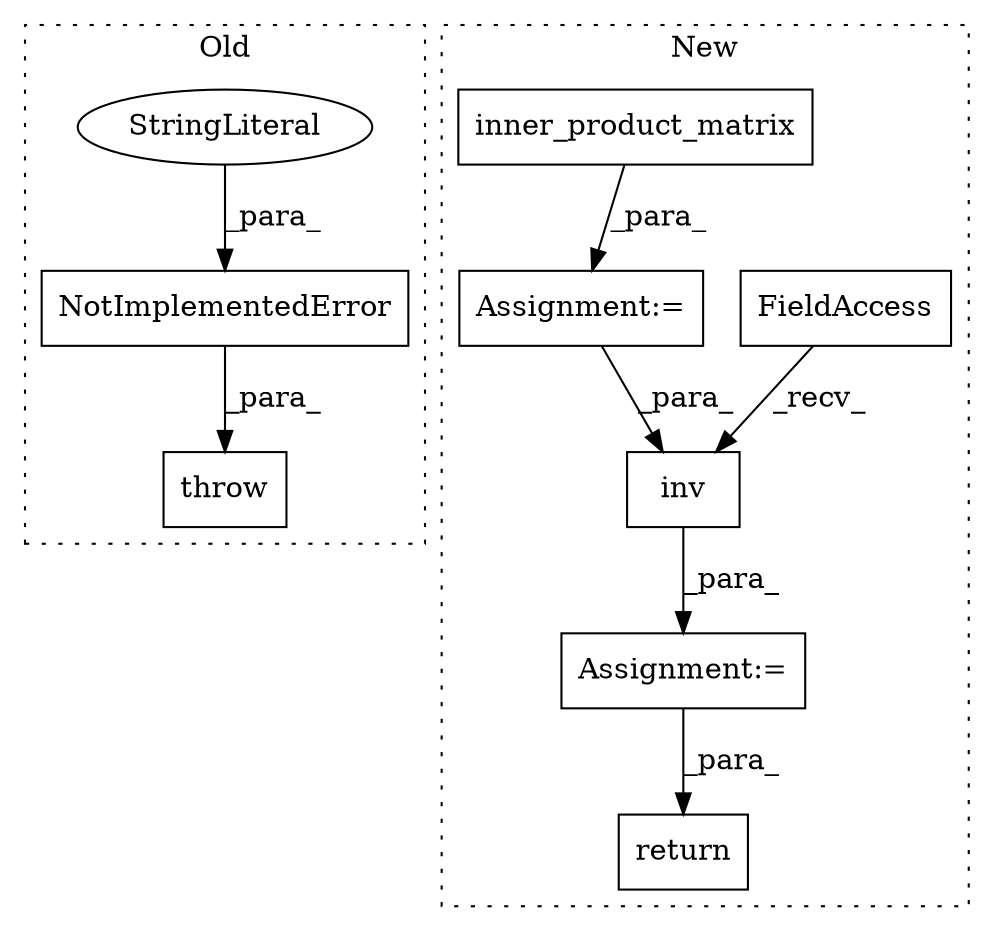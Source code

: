 digraph G {
subgraph cluster0 {
1 [label="throw" a="53" s="1422" l="6" shape="box"];
3 [label="NotImplementedError" a="32" s="1428,1518" l="20,1" shape="box"];
4 [label="StringLiteral" a="45" s="1448" l="70" shape="ellipse"];
label = "Old";
style="dotted";
}
subgraph cluster1 {
2 [label="inv" a="32" s="1653,1670" l="4,1" shape="box"];
5 [label="Assignment:=" a="7" s="1627" l="1" shape="box"];
6 [label="Assignment:=" a="7" s="1568" l="1" shape="box"];
7 [label="FieldAccess" a="22" s="1628" l="9" shape="box"];
8 [label="return" a="41" s="1677" l="7" shape="box"];
9 [label="inner_product_matrix" a="32" s="1574,1605" l="21,1" shape="box"];
label = "New";
style="dotted";
}
2 -> 5 [label="_para_"];
3 -> 1 [label="_para_"];
4 -> 3 [label="_para_"];
5 -> 8 [label="_para_"];
6 -> 2 [label="_para_"];
7 -> 2 [label="_recv_"];
9 -> 6 [label="_para_"];
}